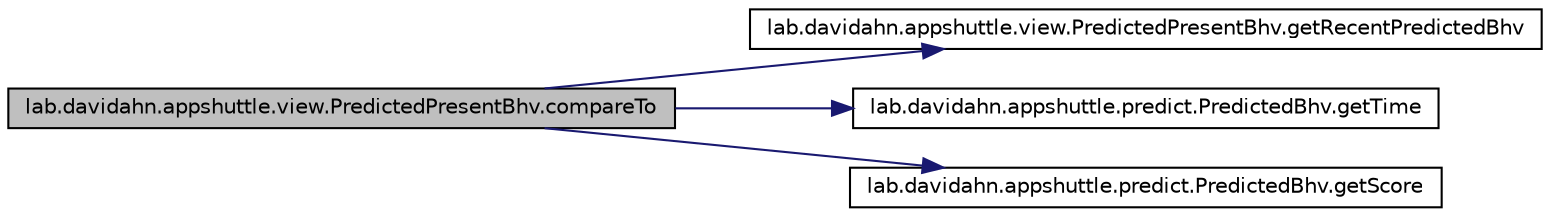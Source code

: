 digraph G
{
 // INTERACTIVE_SVG=YES
  edge [fontname="Helvetica",fontsize="10",labelfontname="Helvetica",labelfontsize="10"];
  node [fontname="Helvetica",fontsize="10",shape=record];
  rankdir="LR";
  Node1 [label="lab.davidahn.appshuttle.view.PredictedPresentBhv.compareTo",height=0.2,width=0.4,color="black", fillcolor="grey75", style="filled" fontcolor="black"];
  Node1 -> Node2 [color="midnightblue",fontsize="10",style="solid"];
  Node2 [label="lab.davidahn.appshuttle.view.PredictedPresentBhv.getRecentPredictedBhv",height=0.2,width=0.4,color="black", fillcolor="white", style="filled",URL="$classlab_1_1davidahn_1_1appshuttle_1_1view_1_1_predicted_present_bhv.html#aec571bdb1694ce4953b37b01b2c9bf9d"];
  Node1 -> Node3 [color="midnightblue",fontsize="10",style="solid"];
  Node3 [label="lab.davidahn.appshuttle.predict.PredictedBhv.getTime",height=0.2,width=0.4,color="black", fillcolor="white", style="filled",URL="$classlab_1_1davidahn_1_1appshuttle_1_1predict_1_1_predicted_bhv.html#aa0a6c0d62a339a9f1f3be191e5767c2b"];
  Node1 -> Node4 [color="midnightblue",fontsize="10",style="solid"];
  Node4 [label="lab.davidahn.appshuttle.predict.PredictedBhv.getScore",height=0.2,width=0.4,color="black", fillcolor="white", style="filled",URL="$classlab_1_1davidahn_1_1appshuttle_1_1predict_1_1_predicted_bhv.html#a2867689f6721fc93999376b631071d84"];
}
